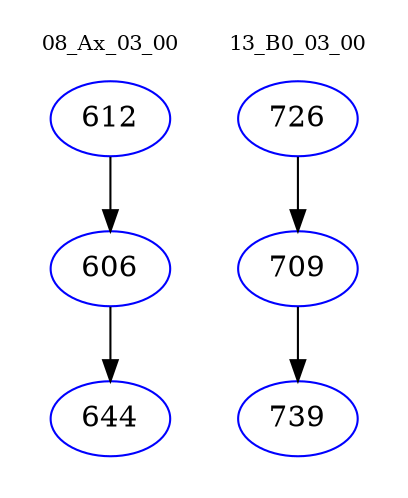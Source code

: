 digraph{
subgraph cluster_0 {
color = white
label = "08_Ax_03_00";
fontsize=10;
T0_612 [label="612", color="blue"]
T0_612 -> T0_606 [color="black"]
T0_606 [label="606", color="blue"]
T0_606 -> T0_644 [color="black"]
T0_644 [label="644", color="blue"]
}
subgraph cluster_1 {
color = white
label = "13_B0_03_00";
fontsize=10;
T1_726 [label="726", color="blue"]
T1_726 -> T1_709 [color="black"]
T1_709 [label="709", color="blue"]
T1_709 -> T1_739 [color="black"]
T1_739 [label="739", color="blue"]
}
}
